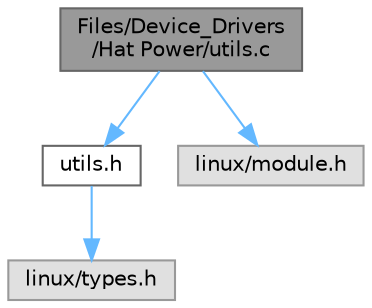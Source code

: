 digraph "Files/Device_Drivers/Hat Power/utils.c"
{
 // LATEX_PDF_SIZE
  bgcolor="transparent";
  edge [fontname=Helvetica,fontsize=10,labelfontname=Helvetica,labelfontsize=10];
  node [fontname=Helvetica,fontsize=10,shape=box,height=0.2,width=0.4];
  Node1 [label="Files/Device_Drivers\l/Hat Power/utils.c",height=0.2,width=0.4,color="gray40", fillcolor="grey60", style="filled", fontcolor="black",tooltip=" "];
  Node1 -> Node2 [color="steelblue1",style="solid"];
  Node2 [label="utils.h",height=0.2,width=0.4,color="grey40", fillcolor="white", style="filled",URL="$_hat_01_power_2utils_8h.html",tooltip=" "];
  Node2 -> Node3 [color="steelblue1",style="solid"];
  Node3 [label="linux/types.h",height=0.2,width=0.4,color="grey60", fillcolor="#E0E0E0", style="filled",tooltip=" "];
  Node1 -> Node4 [color="steelblue1",style="solid"];
  Node4 [label="linux/module.h",height=0.2,width=0.4,color="grey60", fillcolor="#E0E0E0", style="filled",tooltip=" "];
}
